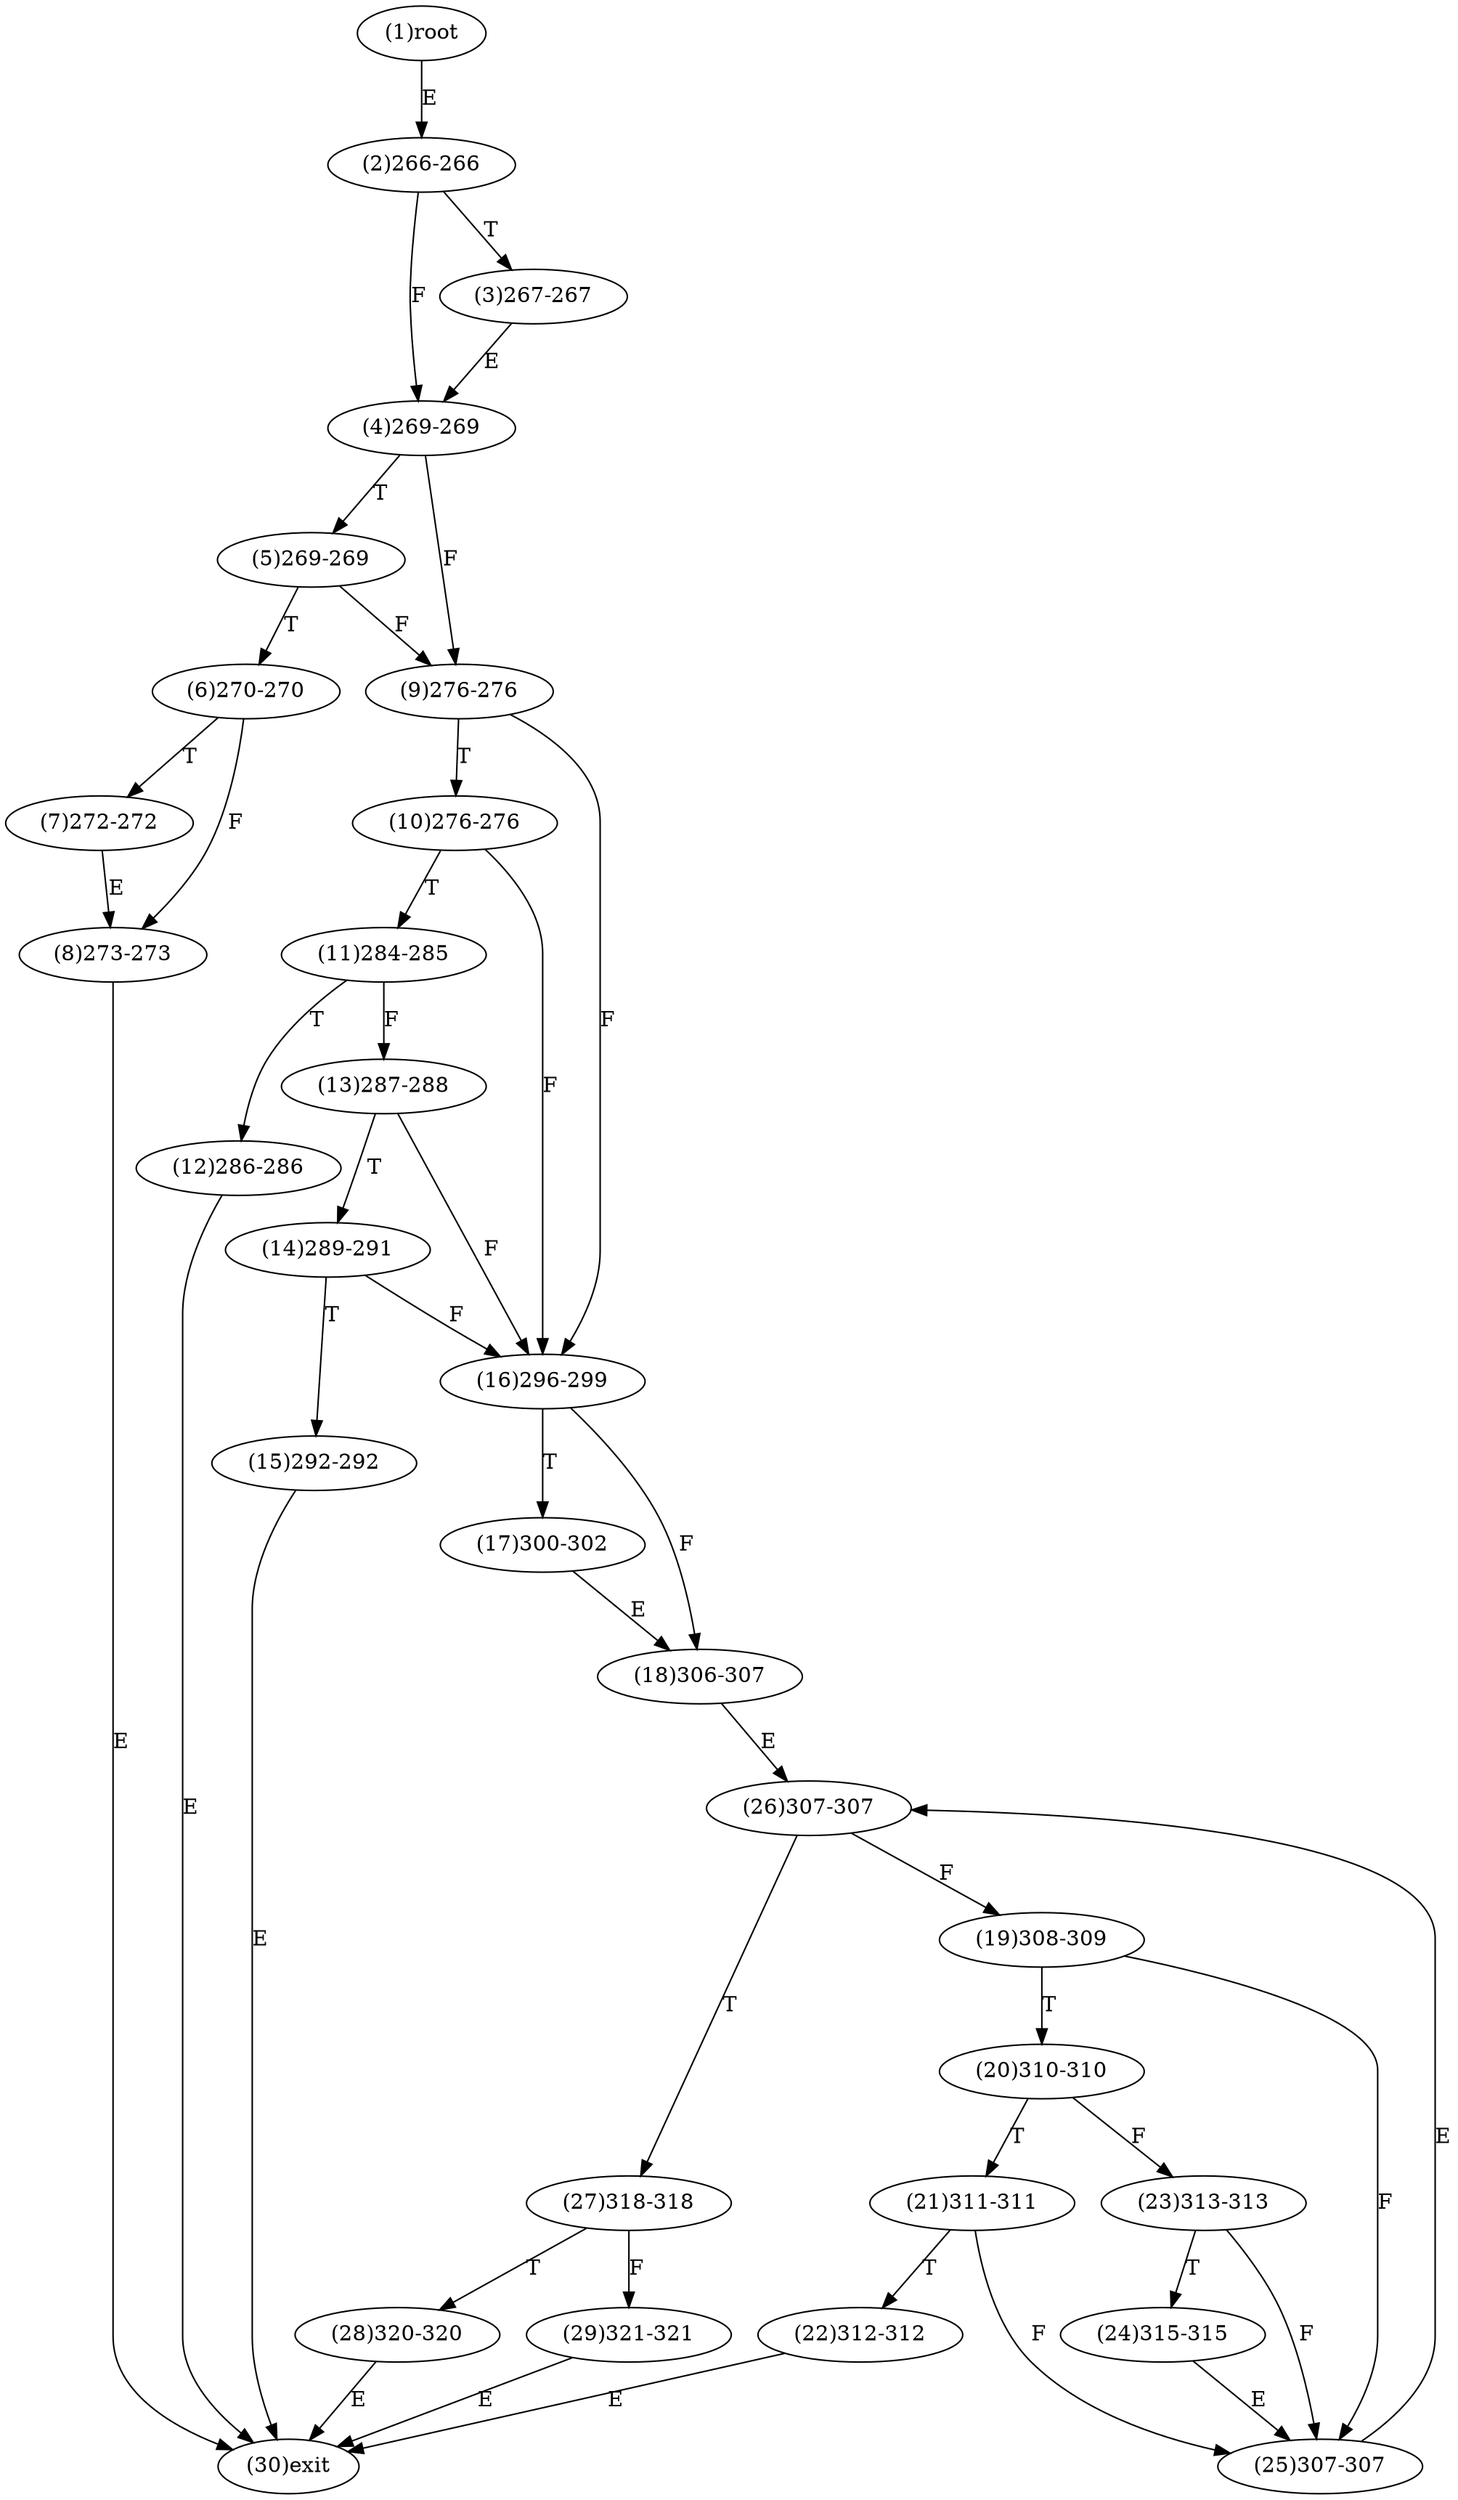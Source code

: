 digraph "" { 
1[ label="(1)root"];
2[ label="(2)266-266"];
3[ label="(3)267-267"];
4[ label="(4)269-269"];
5[ label="(5)269-269"];
6[ label="(6)270-270"];
7[ label="(7)272-272"];
8[ label="(8)273-273"];
9[ label="(9)276-276"];
10[ label="(10)276-276"];
11[ label="(11)284-285"];
12[ label="(12)286-286"];
13[ label="(13)287-288"];
14[ label="(14)289-291"];
15[ label="(15)292-292"];
17[ label="(17)300-302"];
16[ label="(16)296-299"];
19[ label="(19)308-309"];
18[ label="(18)306-307"];
21[ label="(21)311-311"];
20[ label="(20)310-310"];
23[ label="(23)313-313"];
22[ label="(22)312-312"];
25[ label="(25)307-307"];
24[ label="(24)315-315"];
27[ label="(27)318-318"];
26[ label="(26)307-307"];
29[ label="(29)321-321"];
28[ label="(28)320-320"];
30[ label="(30)exit"];
1->2[ label="E"];
2->4[ label="F"];
2->3[ label="T"];
3->4[ label="E"];
4->9[ label="F"];
4->5[ label="T"];
5->9[ label="F"];
5->6[ label="T"];
6->8[ label="F"];
6->7[ label="T"];
7->8[ label="E"];
8->30[ label="E"];
9->16[ label="F"];
9->10[ label="T"];
10->16[ label="F"];
10->11[ label="T"];
11->13[ label="F"];
11->12[ label="T"];
12->30[ label="E"];
13->16[ label="F"];
13->14[ label="T"];
14->16[ label="F"];
14->15[ label="T"];
15->30[ label="E"];
16->18[ label="F"];
16->17[ label="T"];
17->18[ label="E"];
18->26[ label="E"];
19->25[ label="F"];
19->20[ label="T"];
20->23[ label="F"];
20->21[ label="T"];
21->25[ label="F"];
21->22[ label="T"];
22->30[ label="E"];
23->25[ label="F"];
23->24[ label="T"];
24->25[ label="E"];
25->26[ label="E"];
26->19[ label="F"];
26->27[ label="T"];
27->29[ label="F"];
27->28[ label="T"];
28->30[ label="E"];
29->30[ label="E"];
}